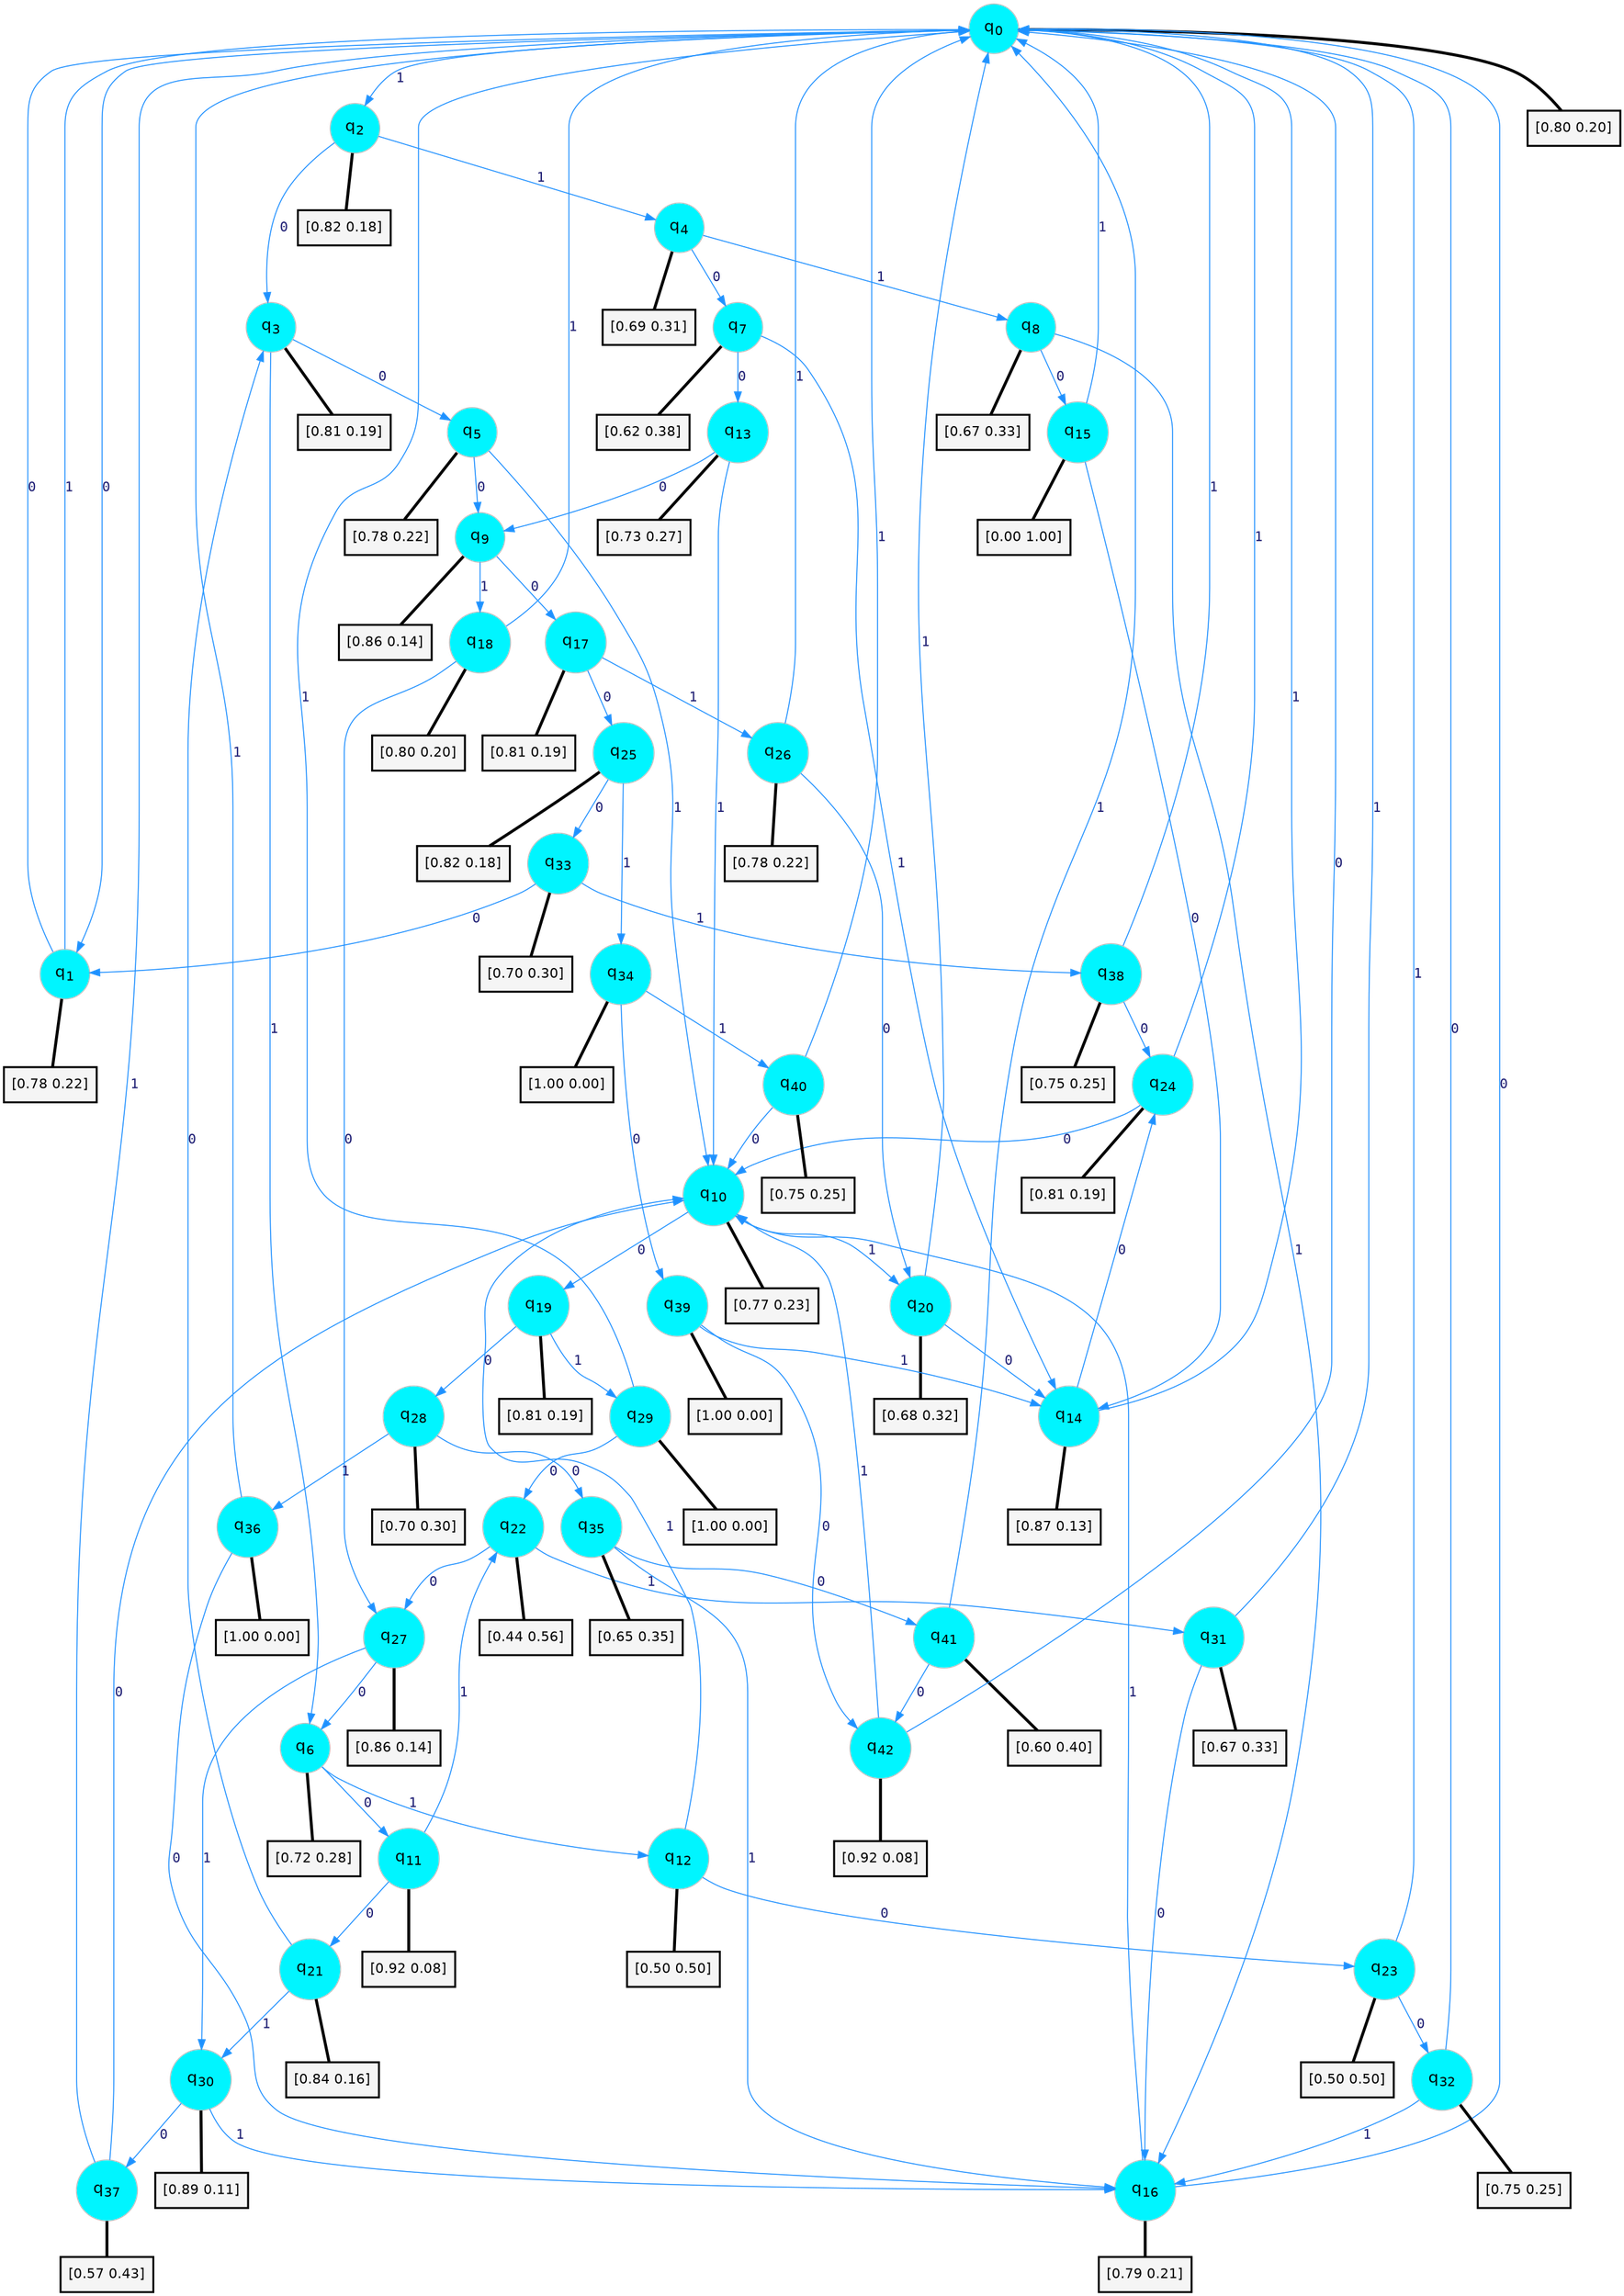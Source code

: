 digraph G {
graph [
bgcolor=transparent, dpi=300, rankdir=TD, size="40,25"];
node [
color=gray, fillcolor=turquoise1, fontcolor=black, fontname=Helvetica, fontsize=16, fontweight=bold, shape=circle, style=filled];
edge [
arrowsize=1, color=dodgerblue1, fontcolor=midnightblue, fontname=courier, fontweight=bold, penwidth=1, style=solid, weight=20];
0[label=<q<SUB>0</SUB>>];
1[label=<q<SUB>1</SUB>>];
2[label=<q<SUB>2</SUB>>];
3[label=<q<SUB>3</SUB>>];
4[label=<q<SUB>4</SUB>>];
5[label=<q<SUB>5</SUB>>];
6[label=<q<SUB>6</SUB>>];
7[label=<q<SUB>7</SUB>>];
8[label=<q<SUB>8</SUB>>];
9[label=<q<SUB>9</SUB>>];
10[label=<q<SUB>10</SUB>>];
11[label=<q<SUB>11</SUB>>];
12[label=<q<SUB>12</SUB>>];
13[label=<q<SUB>13</SUB>>];
14[label=<q<SUB>14</SUB>>];
15[label=<q<SUB>15</SUB>>];
16[label=<q<SUB>16</SUB>>];
17[label=<q<SUB>17</SUB>>];
18[label=<q<SUB>18</SUB>>];
19[label=<q<SUB>19</SUB>>];
20[label=<q<SUB>20</SUB>>];
21[label=<q<SUB>21</SUB>>];
22[label=<q<SUB>22</SUB>>];
23[label=<q<SUB>23</SUB>>];
24[label=<q<SUB>24</SUB>>];
25[label=<q<SUB>25</SUB>>];
26[label=<q<SUB>26</SUB>>];
27[label=<q<SUB>27</SUB>>];
28[label=<q<SUB>28</SUB>>];
29[label=<q<SUB>29</SUB>>];
30[label=<q<SUB>30</SUB>>];
31[label=<q<SUB>31</SUB>>];
32[label=<q<SUB>32</SUB>>];
33[label=<q<SUB>33</SUB>>];
34[label=<q<SUB>34</SUB>>];
35[label=<q<SUB>35</SUB>>];
36[label=<q<SUB>36</SUB>>];
37[label=<q<SUB>37</SUB>>];
38[label=<q<SUB>38</SUB>>];
39[label=<q<SUB>39</SUB>>];
40[label=<q<SUB>40</SUB>>];
41[label=<q<SUB>41</SUB>>];
42[label=<q<SUB>42</SUB>>];
43[label="[0.80 0.20]", shape=box,fontcolor=black, fontname=Helvetica, fontsize=14, penwidth=2, fillcolor=whitesmoke,color=black];
44[label="[0.78 0.22]", shape=box,fontcolor=black, fontname=Helvetica, fontsize=14, penwidth=2, fillcolor=whitesmoke,color=black];
45[label="[0.82 0.18]", shape=box,fontcolor=black, fontname=Helvetica, fontsize=14, penwidth=2, fillcolor=whitesmoke,color=black];
46[label="[0.81 0.19]", shape=box,fontcolor=black, fontname=Helvetica, fontsize=14, penwidth=2, fillcolor=whitesmoke,color=black];
47[label="[0.69 0.31]", shape=box,fontcolor=black, fontname=Helvetica, fontsize=14, penwidth=2, fillcolor=whitesmoke,color=black];
48[label="[0.78 0.22]", shape=box,fontcolor=black, fontname=Helvetica, fontsize=14, penwidth=2, fillcolor=whitesmoke,color=black];
49[label="[0.72 0.28]", shape=box,fontcolor=black, fontname=Helvetica, fontsize=14, penwidth=2, fillcolor=whitesmoke,color=black];
50[label="[0.62 0.38]", shape=box,fontcolor=black, fontname=Helvetica, fontsize=14, penwidth=2, fillcolor=whitesmoke,color=black];
51[label="[0.67 0.33]", shape=box,fontcolor=black, fontname=Helvetica, fontsize=14, penwidth=2, fillcolor=whitesmoke,color=black];
52[label="[0.86 0.14]", shape=box,fontcolor=black, fontname=Helvetica, fontsize=14, penwidth=2, fillcolor=whitesmoke,color=black];
53[label="[0.77 0.23]", shape=box,fontcolor=black, fontname=Helvetica, fontsize=14, penwidth=2, fillcolor=whitesmoke,color=black];
54[label="[0.92 0.08]", shape=box,fontcolor=black, fontname=Helvetica, fontsize=14, penwidth=2, fillcolor=whitesmoke,color=black];
55[label="[0.50 0.50]", shape=box,fontcolor=black, fontname=Helvetica, fontsize=14, penwidth=2, fillcolor=whitesmoke,color=black];
56[label="[0.73 0.27]", shape=box,fontcolor=black, fontname=Helvetica, fontsize=14, penwidth=2, fillcolor=whitesmoke,color=black];
57[label="[0.87 0.13]", shape=box,fontcolor=black, fontname=Helvetica, fontsize=14, penwidth=2, fillcolor=whitesmoke,color=black];
58[label="[0.00 1.00]", shape=box,fontcolor=black, fontname=Helvetica, fontsize=14, penwidth=2, fillcolor=whitesmoke,color=black];
59[label="[0.79 0.21]", shape=box,fontcolor=black, fontname=Helvetica, fontsize=14, penwidth=2, fillcolor=whitesmoke,color=black];
60[label="[0.81 0.19]", shape=box,fontcolor=black, fontname=Helvetica, fontsize=14, penwidth=2, fillcolor=whitesmoke,color=black];
61[label="[0.80 0.20]", shape=box,fontcolor=black, fontname=Helvetica, fontsize=14, penwidth=2, fillcolor=whitesmoke,color=black];
62[label="[0.81 0.19]", shape=box,fontcolor=black, fontname=Helvetica, fontsize=14, penwidth=2, fillcolor=whitesmoke,color=black];
63[label="[0.68 0.32]", shape=box,fontcolor=black, fontname=Helvetica, fontsize=14, penwidth=2, fillcolor=whitesmoke,color=black];
64[label="[0.84 0.16]", shape=box,fontcolor=black, fontname=Helvetica, fontsize=14, penwidth=2, fillcolor=whitesmoke,color=black];
65[label="[0.44 0.56]", shape=box,fontcolor=black, fontname=Helvetica, fontsize=14, penwidth=2, fillcolor=whitesmoke,color=black];
66[label="[0.50 0.50]", shape=box,fontcolor=black, fontname=Helvetica, fontsize=14, penwidth=2, fillcolor=whitesmoke,color=black];
67[label="[0.81 0.19]", shape=box,fontcolor=black, fontname=Helvetica, fontsize=14, penwidth=2, fillcolor=whitesmoke,color=black];
68[label="[0.82 0.18]", shape=box,fontcolor=black, fontname=Helvetica, fontsize=14, penwidth=2, fillcolor=whitesmoke,color=black];
69[label="[0.78 0.22]", shape=box,fontcolor=black, fontname=Helvetica, fontsize=14, penwidth=2, fillcolor=whitesmoke,color=black];
70[label="[0.86 0.14]", shape=box,fontcolor=black, fontname=Helvetica, fontsize=14, penwidth=2, fillcolor=whitesmoke,color=black];
71[label="[0.70 0.30]", shape=box,fontcolor=black, fontname=Helvetica, fontsize=14, penwidth=2, fillcolor=whitesmoke,color=black];
72[label="[1.00 0.00]", shape=box,fontcolor=black, fontname=Helvetica, fontsize=14, penwidth=2, fillcolor=whitesmoke,color=black];
73[label="[0.89 0.11]", shape=box,fontcolor=black, fontname=Helvetica, fontsize=14, penwidth=2, fillcolor=whitesmoke,color=black];
74[label="[0.67 0.33]", shape=box,fontcolor=black, fontname=Helvetica, fontsize=14, penwidth=2, fillcolor=whitesmoke,color=black];
75[label="[0.75 0.25]", shape=box,fontcolor=black, fontname=Helvetica, fontsize=14, penwidth=2, fillcolor=whitesmoke,color=black];
76[label="[0.70 0.30]", shape=box,fontcolor=black, fontname=Helvetica, fontsize=14, penwidth=2, fillcolor=whitesmoke,color=black];
77[label="[1.00 0.00]", shape=box,fontcolor=black, fontname=Helvetica, fontsize=14, penwidth=2, fillcolor=whitesmoke,color=black];
78[label="[0.65 0.35]", shape=box,fontcolor=black, fontname=Helvetica, fontsize=14, penwidth=2, fillcolor=whitesmoke,color=black];
79[label="[1.00 0.00]", shape=box,fontcolor=black, fontname=Helvetica, fontsize=14, penwidth=2, fillcolor=whitesmoke,color=black];
80[label="[0.57 0.43]", shape=box,fontcolor=black, fontname=Helvetica, fontsize=14, penwidth=2, fillcolor=whitesmoke,color=black];
81[label="[0.75 0.25]", shape=box,fontcolor=black, fontname=Helvetica, fontsize=14, penwidth=2, fillcolor=whitesmoke,color=black];
82[label="[1.00 0.00]", shape=box,fontcolor=black, fontname=Helvetica, fontsize=14, penwidth=2, fillcolor=whitesmoke,color=black];
83[label="[0.75 0.25]", shape=box,fontcolor=black, fontname=Helvetica, fontsize=14, penwidth=2, fillcolor=whitesmoke,color=black];
84[label="[0.60 0.40]", shape=box,fontcolor=black, fontname=Helvetica, fontsize=14, penwidth=2, fillcolor=whitesmoke,color=black];
85[label="[0.92 0.08]", shape=box,fontcolor=black, fontname=Helvetica, fontsize=14, penwidth=2, fillcolor=whitesmoke,color=black];
0->1 [label=0];
0->2 [label=1];
0->43 [arrowhead=none, penwidth=3,color=black];
1->0 [label=0];
1->0 [label=1];
1->44 [arrowhead=none, penwidth=3,color=black];
2->3 [label=0];
2->4 [label=1];
2->45 [arrowhead=none, penwidth=3,color=black];
3->5 [label=0];
3->6 [label=1];
3->46 [arrowhead=none, penwidth=3,color=black];
4->7 [label=0];
4->8 [label=1];
4->47 [arrowhead=none, penwidth=3,color=black];
5->9 [label=0];
5->10 [label=1];
5->48 [arrowhead=none, penwidth=3,color=black];
6->11 [label=0];
6->12 [label=1];
6->49 [arrowhead=none, penwidth=3,color=black];
7->13 [label=0];
7->14 [label=1];
7->50 [arrowhead=none, penwidth=3,color=black];
8->15 [label=0];
8->16 [label=1];
8->51 [arrowhead=none, penwidth=3,color=black];
9->17 [label=0];
9->18 [label=1];
9->52 [arrowhead=none, penwidth=3,color=black];
10->19 [label=0];
10->20 [label=1];
10->53 [arrowhead=none, penwidth=3,color=black];
11->21 [label=0];
11->22 [label=1];
11->54 [arrowhead=none, penwidth=3,color=black];
12->23 [label=0];
12->10 [label=1];
12->55 [arrowhead=none, penwidth=3,color=black];
13->9 [label=0];
13->10 [label=1];
13->56 [arrowhead=none, penwidth=3,color=black];
14->24 [label=0];
14->0 [label=1];
14->57 [arrowhead=none, penwidth=3,color=black];
15->14 [label=0];
15->0 [label=1];
15->58 [arrowhead=none, penwidth=3,color=black];
16->0 [label=0];
16->10 [label=1];
16->59 [arrowhead=none, penwidth=3,color=black];
17->25 [label=0];
17->26 [label=1];
17->60 [arrowhead=none, penwidth=3,color=black];
18->27 [label=0];
18->0 [label=1];
18->61 [arrowhead=none, penwidth=3,color=black];
19->28 [label=0];
19->29 [label=1];
19->62 [arrowhead=none, penwidth=3,color=black];
20->14 [label=0];
20->0 [label=1];
20->63 [arrowhead=none, penwidth=3,color=black];
21->3 [label=0];
21->30 [label=1];
21->64 [arrowhead=none, penwidth=3,color=black];
22->27 [label=0];
22->31 [label=1];
22->65 [arrowhead=none, penwidth=3,color=black];
23->32 [label=0];
23->0 [label=1];
23->66 [arrowhead=none, penwidth=3,color=black];
24->10 [label=0];
24->0 [label=1];
24->67 [arrowhead=none, penwidth=3,color=black];
25->33 [label=0];
25->34 [label=1];
25->68 [arrowhead=none, penwidth=3,color=black];
26->20 [label=0];
26->0 [label=1];
26->69 [arrowhead=none, penwidth=3,color=black];
27->6 [label=0];
27->30 [label=1];
27->70 [arrowhead=none, penwidth=3,color=black];
28->35 [label=0];
28->36 [label=1];
28->71 [arrowhead=none, penwidth=3,color=black];
29->22 [label=0];
29->0 [label=1];
29->72 [arrowhead=none, penwidth=3,color=black];
30->37 [label=0];
30->16 [label=1];
30->73 [arrowhead=none, penwidth=3,color=black];
31->16 [label=0];
31->0 [label=1];
31->74 [arrowhead=none, penwidth=3,color=black];
32->0 [label=0];
32->16 [label=1];
32->75 [arrowhead=none, penwidth=3,color=black];
33->1 [label=0];
33->38 [label=1];
33->76 [arrowhead=none, penwidth=3,color=black];
34->39 [label=0];
34->40 [label=1];
34->77 [arrowhead=none, penwidth=3,color=black];
35->41 [label=0];
35->16 [label=1];
35->78 [arrowhead=none, penwidth=3,color=black];
36->16 [label=0];
36->0 [label=1];
36->79 [arrowhead=none, penwidth=3,color=black];
37->10 [label=0];
37->0 [label=1];
37->80 [arrowhead=none, penwidth=3,color=black];
38->24 [label=0];
38->0 [label=1];
38->81 [arrowhead=none, penwidth=3,color=black];
39->42 [label=0];
39->14 [label=1];
39->82 [arrowhead=none, penwidth=3,color=black];
40->10 [label=0];
40->0 [label=1];
40->83 [arrowhead=none, penwidth=3,color=black];
41->42 [label=0];
41->0 [label=1];
41->84 [arrowhead=none, penwidth=3,color=black];
42->0 [label=0];
42->10 [label=1];
42->85 [arrowhead=none, penwidth=3,color=black];
}
